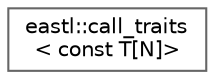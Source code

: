 digraph "类继承关系图"
{
 // LATEX_PDF_SIZE
  bgcolor="transparent";
  edge [fontname=Helvetica,fontsize=10,labelfontname=Helvetica,labelfontsize=10];
  node [fontname=Helvetica,fontsize=10,shape=box,height=0.2,width=0.4];
  rankdir="LR";
  Node0 [id="Node000000",label="eastl::call_traits\l\< const T[N]\>",height=0.2,width=0.4,color="grey40", fillcolor="white", style="filled",URL="$structeastl_1_1call__traits_3_01const_01_t_0f_n_0e_4.html",tooltip=" "];
}
